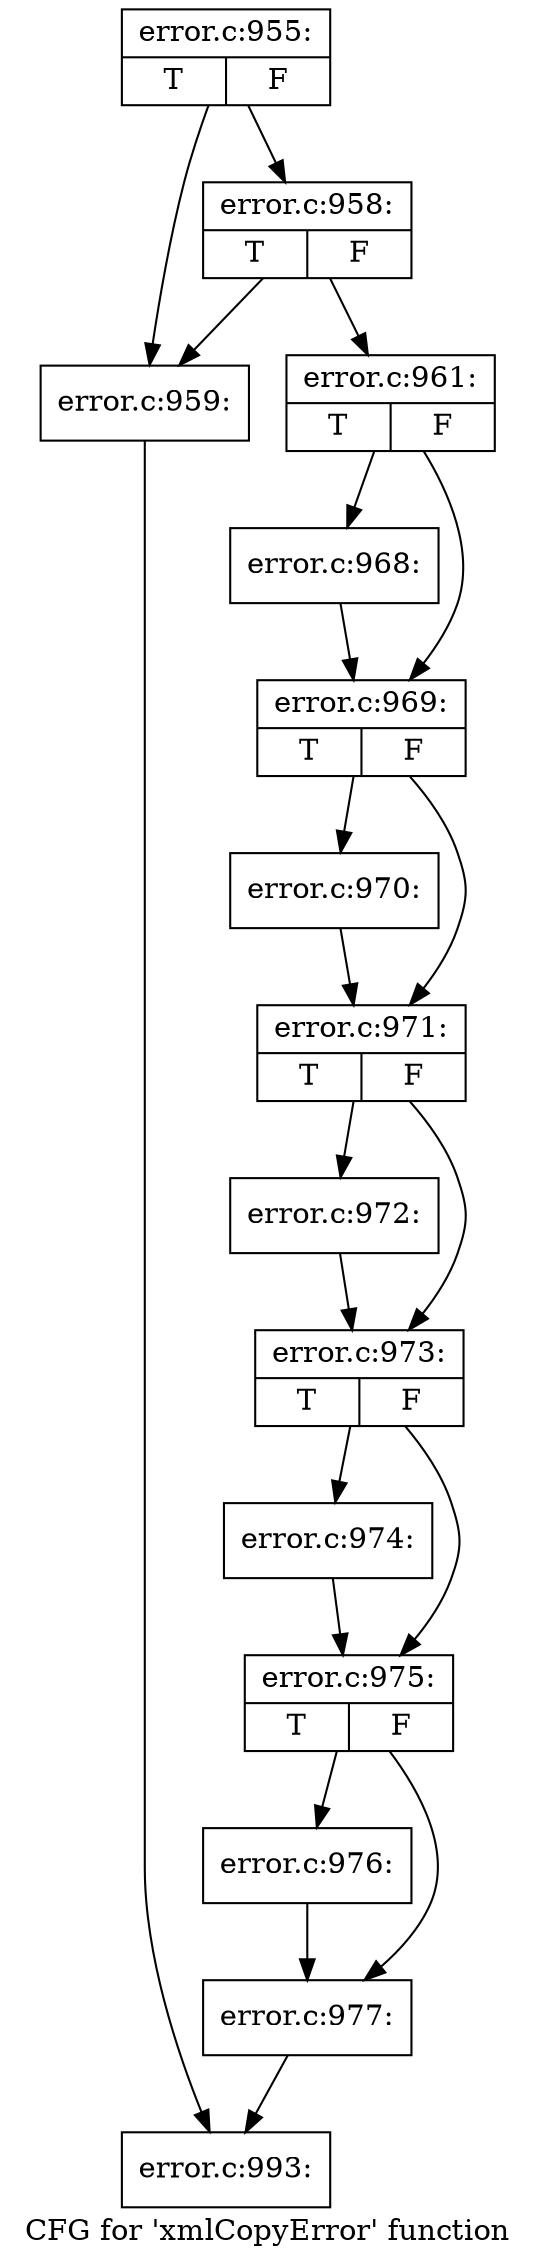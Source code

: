 digraph "CFG for 'xmlCopyError' function" {
	label="CFG for 'xmlCopyError' function";

	Node0x35bb2d0 [shape=record,label="{error.c:955:|{<s0>T|<s1>F}}"];
	Node0x35bb2d0 -> Node0x387c960;
	Node0x35bb2d0 -> Node0x387ca00;
	Node0x387ca00 [shape=record,label="{error.c:958:|{<s0>T|<s1>F}}"];
	Node0x387ca00 -> Node0x387c960;
	Node0x387ca00 -> Node0x387c9b0;
	Node0x387c960 [shape=record,label="{error.c:959:}"];
	Node0x387c960 -> Node0x38b2f00;
	Node0x387c9b0 [shape=record,label="{error.c:961:|{<s0>T|<s1>F}}"];
	Node0x387c9b0 -> Node0x38c3600;
	Node0x387c9b0 -> Node0x38c3650;
	Node0x38c3600 [shape=record,label="{error.c:968:}"];
	Node0x38c3600 -> Node0x38c3650;
	Node0x38c3650 [shape=record,label="{error.c:969:|{<s0>T|<s1>F}}"];
	Node0x38c3650 -> Node0x38c3de0;
	Node0x38c3650 -> Node0x38c3e30;
	Node0x38c3de0 [shape=record,label="{error.c:970:}"];
	Node0x38c3de0 -> Node0x38c3e30;
	Node0x38c3e30 [shape=record,label="{error.c:971:|{<s0>T|<s1>F}}"];
	Node0x38c3e30 -> Node0x38c45c0;
	Node0x38c3e30 -> Node0x38c4610;
	Node0x38c45c0 [shape=record,label="{error.c:972:}"];
	Node0x38c45c0 -> Node0x38c4610;
	Node0x38c4610 [shape=record,label="{error.c:973:|{<s0>T|<s1>F}}"];
	Node0x38c4610 -> Node0x38c4da0;
	Node0x38c4610 -> Node0x38c4df0;
	Node0x38c4da0 [shape=record,label="{error.c:974:}"];
	Node0x38c4da0 -> Node0x38c4df0;
	Node0x38c4df0 [shape=record,label="{error.c:975:|{<s0>T|<s1>F}}"];
	Node0x38c4df0 -> Node0x38c5580;
	Node0x38c4df0 -> Node0x38c55d0;
	Node0x38c5580 [shape=record,label="{error.c:976:}"];
	Node0x38c5580 -> Node0x38c55d0;
	Node0x38c55d0 [shape=record,label="{error.c:977:}"];
	Node0x38c55d0 -> Node0x38b2f00;
	Node0x38b2f00 [shape=record,label="{error.c:993:}"];
}
